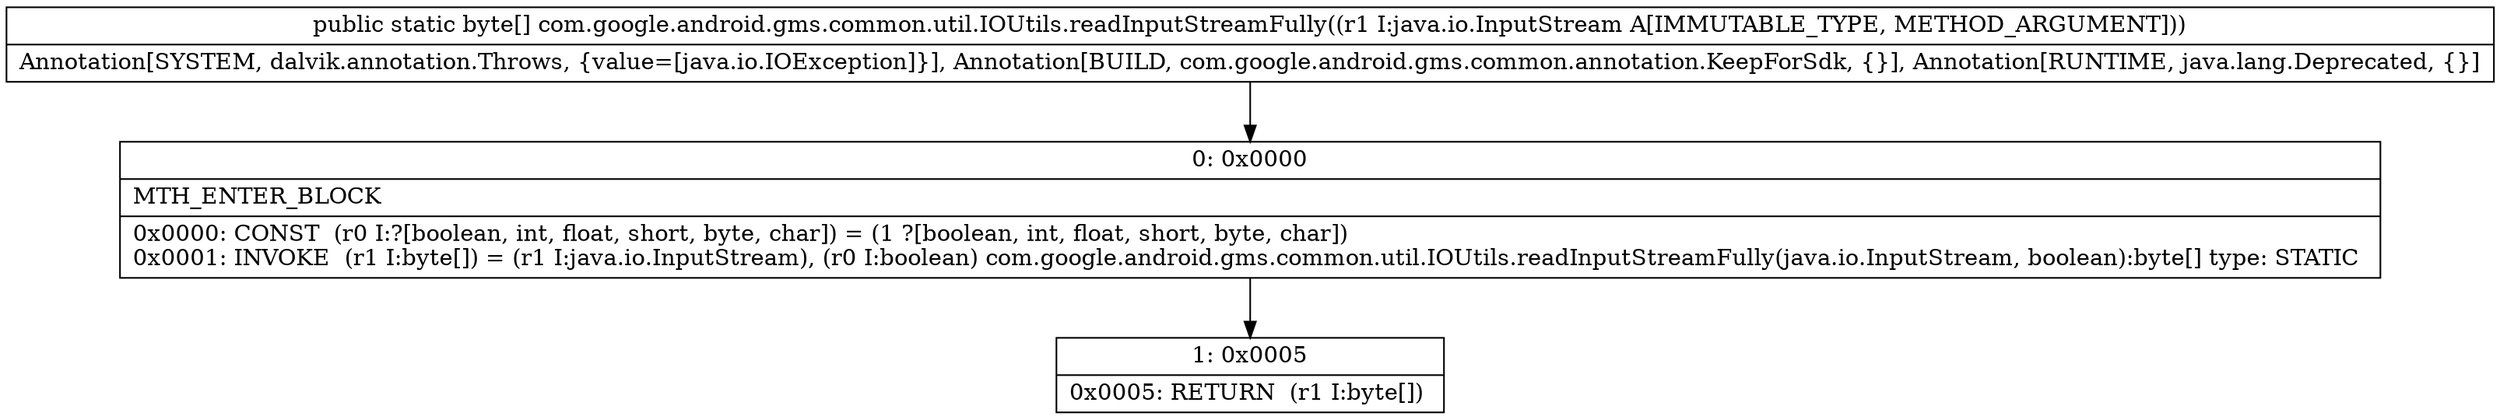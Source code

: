 digraph "CFG forcom.google.android.gms.common.util.IOUtils.readInputStreamFully(Ljava\/io\/InputStream;)[B" {
Node_0 [shape=record,label="{0\:\ 0x0000|MTH_ENTER_BLOCK\l|0x0000: CONST  (r0 I:?[boolean, int, float, short, byte, char]) = (1 ?[boolean, int, float, short, byte, char]) \l0x0001: INVOKE  (r1 I:byte[]) = (r1 I:java.io.InputStream), (r0 I:boolean) com.google.android.gms.common.util.IOUtils.readInputStreamFully(java.io.InputStream, boolean):byte[] type: STATIC \l}"];
Node_1 [shape=record,label="{1\:\ 0x0005|0x0005: RETURN  (r1 I:byte[]) \l}"];
MethodNode[shape=record,label="{public static byte[] com.google.android.gms.common.util.IOUtils.readInputStreamFully((r1 I:java.io.InputStream A[IMMUTABLE_TYPE, METHOD_ARGUMENT]))  | Annotation[SYSTEM, dalvik.annotation.Throws, \{value=[java.io.IOException]\}], Annotation[BUILD, com.google.android.gms.common.annotation.KeepForSdk, \{\}], Annotation[RUNTIME, java.lang.Deprecated, \{\}]\l}"];
MethodNode -> Node_0;
Node_0 -> Node_1;
}


